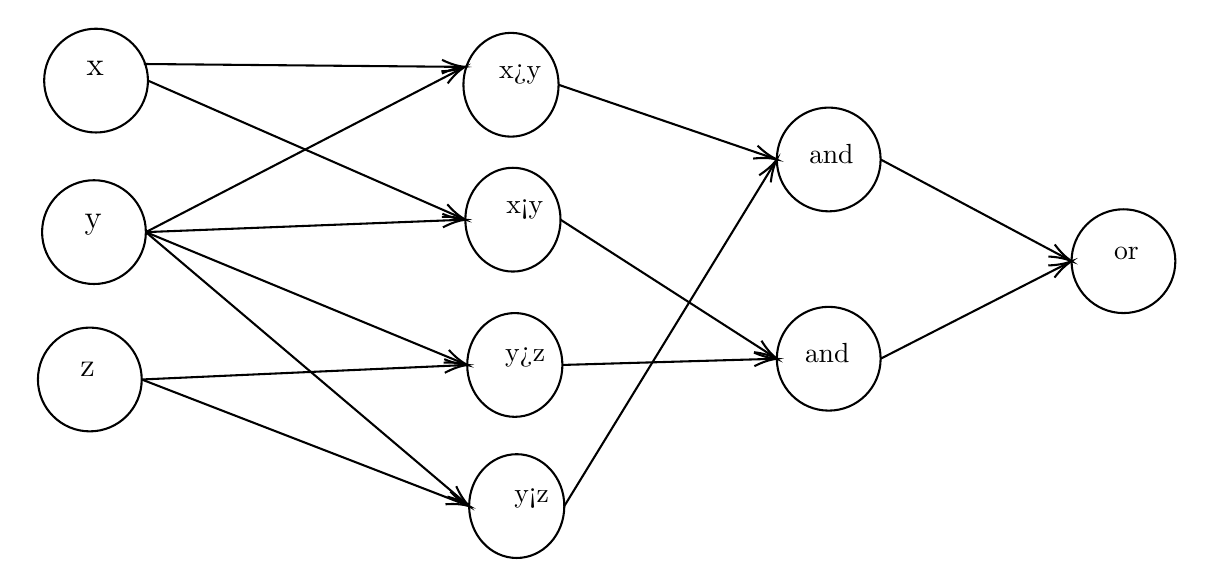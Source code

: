 

\tikzset{every picture/.style={line width=0.75pt}} %set default line width to 0.75pt        

\begin{tikzpicture}[x=0.75pt,y=0.75pt,yscale=-1,xscale=1]
%uncomment if require: \path (0,302); %set diagram left start at 0, and has height of 302

%Shape: Circle [id:dp17784828649427076] 
\draw   (17,34) .. controls (17,20.19) and (28.19,9) .. (42,9) .. controls (55.81,9) and (67,20.19) .. (67,34) .. controls (67,47.81) and (55.81,59) .. (42,59) .. controls (28.19,59) and (17,47.81) .. (17,34) -- cycle ;
%Shape: Circle [id:dp8824516285401043] 
\draw   (16,107) .. controls (16,93.19) and (27.19,82) .. (41,82) .. controls (54.81,82) and (66,93.19) .. (66,107) .. controls (66,120.81) and (54.81,132) .. (41,132) .. controls (27.19,132) and (16,120.81) .. (16,107) -- cycle ;
%Shape: Circle [id:dp3512529274298084] 
\draw   (14,178) .. controls (14,164.19) and (25.19,153) .. (39,153) .. controls (52.81,153) and (64,164.19) .. (64,178) .. controls (64,191.81) and (52.81,203) .. (39,203) .. controls (25.19,203) and (14,191.81) .. (14,178) -- cycle ;
%Shape: Ellipse [id:dp10379544746339175] 
\draw   (219,36) .. controls (219,22.19) and (229.26,11) .. (241.92,11) .. controls (254.59,11) and (264.85,22.19) .. (264.85,36) .. controls (264.85,49.81) and (254.59,61) .. (241.92,61) .. controls (229.26,61) and (219,49.81) .. (219,36) -- cycle ;
%Shape: Ellipse [id:dp04445155148966129] 
\draw   (220.83,171) .. controls (220.83,157.19) and (231.1,146) .. (243.76,146) .. controls (256.42,146) and (266.68,157.19) .. (266.68,171) .. controls (266.68,184.81) and (256.42,196) .. (243.76,196) .. controls (231.1,196) and (220.83,184.81) .. (220.83,171) -- cycle ;
%Shape: Ellipse [id:dp9766886141063706] 
\draw   (219.92,101) .. controls (219.92,87.19) and (230.18,76) .. (242.84,76) .. controls (255.5,76) and (265.77,87.19) .. (265.77,101) .. controls (265.77,114.81) and (255.5,126) .. (242.84,126) .. controls (230.18,126) and (219.92,114.81) .. (219.92,101) -- cycle ;
%Shape: Ellipse [id:dp847333927413205] 
\draw   (221.75,239) .. controls (221.75,225.19) and (232.01,214) .. (244.68,214) .. controls (257.34,214) and (267.6,225.19) .. (267.6,239) .. controls (267.6,252.81) and (257.34,264) .. (244.68,264) .. controls (232.01,264) and (221.75,252.81) .. (221.75,239) -- cycle ;

%Straight Lines [id:da8725569284088357] 
\draw    (65,26) -- (217.6,27.38) ;
\draw [shift={(219.6,27.4)}, rotate = 180.52] [color={rgb, 255:red, 0; green, 0; blue, 0 }  ][line width=0.75]    (10.93,-3.29) .. controls (6.95,-1.4) and (3.31,-0.3) .. (0,0) .. controls (3.31,0.3) and (6.95,1.4) .. (10.93,3.29)   ;
%Straight Lines [id:da04904132184220544] 
\draw    (67,34) -- (218.09,100.2) ;
\draw [shift={(219.92,101)}, rotate = 203.66] [color={rgb, 255:red, 0; green, 0; blue, 0 }  ][line width=0.75]    (10.93,-3.29) .. controls (6.95,-1.4) and (3.31,-0.3) .. (0,0) .. controls (3.31,0.3) and (6.95,1.4) .. (10.93,3.29)   ;
%Straight Lines [id:da7752119394865373] 
\draw    (66,107) -- (217.82,28.32) ;
\draw [shift={(219.6,27.4)}, rotate = 512.61] [color={rgb, 255:red, 0; green, 0; blue, 0 }  ][line width=0.75]    (10.93,-3.29) .. controls (6.95,-1.4) and (3.31,-0.3) .. (0,0) .. controls (3.31,0.3) and (6.95,1.4) .. (10.93,3.29)   ;
%Straight Lines [id:da9858748460569067] 
\draw    (66,107) -- (217.92,101.08) ;
\draw [shift={(219.92,101)}, rotate = 537.77] [color={rgb, 255:red, 0; green, 0; blue, 0 }  ][line width=0.75]    (10.93,-3.29) .. controls (6.95,-1.4) and (3.31,-0.3) .. (0,0) .. controls (3.31,0.3) and (6.95,1.4) .. (10.93,3.29)   ;
%Straight Lines [id:da2530676283413351] 
\draw    (66,107) -- (218.99,170.24) ;
\draw [shift={(220.83,171)}, rotate = 202.46] [color={rgb, 255:red, 0; green, 0; blue, 0 }  ][line width=0.75]    (10.93,-3.29) .. controls (6.95,-1.4) and (3.31,-0.3) .. (0,0) .. controls (3.31,0.3) and (6.95,1.4) .. (10.93,3.29)   ;
%Straight Lines [id:da570388291289248] 
\draw    (66,107) -- (220.23,237.71) ;
\draw [shift={(221.75,239)}, rotate = 220.28] [color={rgb, 255:red, 0; green, 0; blue, 0 }  ][line width=0.75]    (10.93,-3.29) .. controls (6.95,-1.4) and (3.31,-0.3) .. (0,0) .. controls (3.31,0.3) and (6.95,1.4) .. (10.93,3.29)   ;
%Straight Lines [id:da9783482008573476] 
\draw    (64,178) -- (218.84,171.09) ;
\draw [shift={(220.83,171)}, rotate = 537.44] [color={rgb, 255:red, 0; green, 0; blue, 0 }  ][line width=0.75]    (10.93,-3.29) .. controls (6.95,-1.4) and (3.31,-0.3) .. (0,0) .. controls (3.31,0.3) and (6.95,1.4) .. (10.93,3.29)   ;
%Straight Lines [id:da2285746503778583] 
\draw    (64,178) -- (219.89,238.28) ;
\draw [shift={(221.75,239)}, rotate = 201.14] [color={rgb, 255:red, 0; green, 0; blue, 0 }  ][line width=0.75]    (10.93,-3.29) .. controls (6.95,-1.4) and (3.31,-0.3) .. (0,0) .. controls (3.31,0.3) and (6.95,1.4) .. (10.93,3.29)   ;
%Shape: Circle [id:dp2640227830283963] 
\draw   (370,72) .. controls (370,58.19) and (381.19,47) .. (395,47) .. controls (408.81,47) and (420,58.19) .. (420,72) .. controls (420,85.81) and (408.81,97) .. (395,97) .. controls (381.19,97) and (370,85.81) .. (370,72) -- cycle ;
%Shape: Circle [id:dp6590615143825027] 
\draw   (370,168) .. controls (370,154.19) and (381.19,143) .. (395,143) .. controls (408.81,143) and (420,154.19) .. (420,168) .. controls (420,181.81) and (408.81,193) .. (395,193) .. controls (381.19,193) and (370,181.81) .. (370,168) -- cycle ;
%Straight Lines [id:da7649947281416656] 
\draw    (264.85,36) -- (368.11,71.35) ;
\draw [shift={(370,72)}, rotate = 198.9] [color={rgb, 255:red, 0; green, 0; blue, 0 }  ][line width=0.75]    (10.93,-3.29) .. controls (6.95,-1.4) and (3.31,-0.3) .. (0,0) .. controls (3.31,0.3) and (6.95,1.4) .. (10.93,3.29)   ;
%Straight Lines [id:da8704549896264329] 
\draw    (267.6,239) -- (368.95,73.7) ;
\draw [shift={(370,72)}, rotate = 481.52] [color={rgb, 255:red, 0; green, 0; blue, 0 }  ][line width=0.75]    (10.93,-3.29) .. controls (6.95,-1.4) and (3.31,-0.3) .. (0,0) .. controls (3.31,0.3) and (6.95,1.4) .. (10.93,3.29)   ;
%Straight Lines [id:da6263337801429076] 
\draw    (265.77,101) -- (368.32,166.92) ;
\draw [shift={(370,168)}, rotate = 212.73] [color={rgb, 255:red, 0; green, 0; blue, 0 }  ][line width=0.75]    (10.93,-3.29) .. controls (6.95,-1.4) and (3.31,-0.3) .. (0,0) .. controls (3.31,0.3) and (6.95,1.4) .. (10.93,3.29)   ;
%Straight Lines [id:da6585010521075296] 
\draw    (266.68,171) -- (368,168.06) ;
\draw [shift={(370,168)}, rotate = 538.34] [color={rgb, 255:red, 0; green, 0; blue, 0 }  ][line width=0.75]    (10.93,-3.29) .. controls (6.95,-1.4) and (3.31,-0.3) .. (0,0) .. controls (3.31,0.3) and (6.95,1.4) .. (10.93,3.29)   ;
%Shape: Circle [id:dp06701933616447242] 
\draw   (512,121) .. controls (512,107.19) and (523.19,96) .. (537,96) .. controls (550.81,96) and (562,107.19) .. (562,121) .. controls (562,134.81) and (550.81,146) .. (537,146) .. controls (523.19,146) and (512,134.81) .. (512,121) -- cycle ;
%Straight Lines [id:da35305816187598804] 
\draw    (420,72) -- (510.23,120.06) ;
\draw [shift={(512,121)}, rotate = 208.04] [color={rgb, 255:red, 0; green, 0; blue, 0 }  ][line width=0.75]    (10.93,-3.29) .. controls (6.95,-1.4) and (3.31,-0.3) .. (0,0) .. controls (3.31,0.3) and (6.95,1.4) .. (10.93,3.29)   ;
%Straight Lines [id:da008615365102047301] 
\draw    (420,168) -- (510.22,121.91) ;
\draw [shift={(512,121)}, rotate = 512.94] [color={rgb, 255:red, 0; green, 0; blue, 0 }  ][line width=0.75]    (10.93,-3.29) .. controls (6.95,-1.4) and (3.31,-0.3) .. (0,0) .. controls (3.31,0.3) and (6.95,1.4) .. (10.93,3.29)   ;

% Text Node
\draw (36,23) node [anchor=north west][inner sep=0.75pt]  [font=\large] [align=left] {x};
% Text Node
\draw (35,97) node [anchor=north west][inner sep=0.75pt]  [font=\large] [align=left] {y};
% Text Node
\draw (33,168) node [anchor=north west][inner sep=0.75pt]  [font=\large] [align=left] {z};
% Text Node
\draw (229.84,25) node [anchor=north west][inner sep=0.75pt]   [align=left] {\begin{minipage}[lt]{18.879pt}\setlength\topsep{0pt}
\begin{flushright}
x>y
\end{flushright}

\end{minipage}};
% Text Node
\draw (230.76,90) node [anchor=north west][inner sep=0.75pt]   [align=left] {\begin{minipage}[lt]{18.879pt}\setlength\topsep{0pt}
\begin{flushright}
x<y
\end{flushright}

\end{minipage}};
% Text Node
\draw (231.68,161) node [anchor=north west][inner sep=0.75pt]   [align=left] {\begin{minipage}[lt]{18.879pt}\setlength\topsep{0pt}
\begin{flushright}
y>z
\end{flushright}

\end{minipage}};
% Text Node
\draw (233.51,229) node [anchor=north west][inner sep=0.75pt]   [align=left] {\begin{minipage}[lt]{18.879pt}\setlength\topsep{0pt}
\begin{flushright}
y<z
\end{flushright}

\end{minipage}};
% Text Node
\draw (384,63) node [anchor=north west][inner sep=0.75pt]   [align=left] {and};
% Text Node
\draw (382,159) node [anchor=north west][inner sep=0.75pt]   [align=left] {and};
% Text Node
\draw (531,113) node [anchor=north west][inner sep=0.75pt]   [align=left] {or};


\end{tikzpicture}
